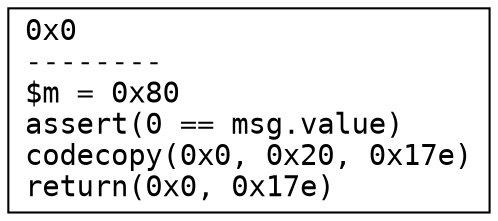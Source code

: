 digraph {
node [shape=rect,fontname="Courier"];
0[label="0x0\l--------\l$m = 0x80\lassert(0 == msg.value)\lcodecopy(0x0, 0x20, 0x17e)\lreturn(0x0, 0x17e)\l"];
}
